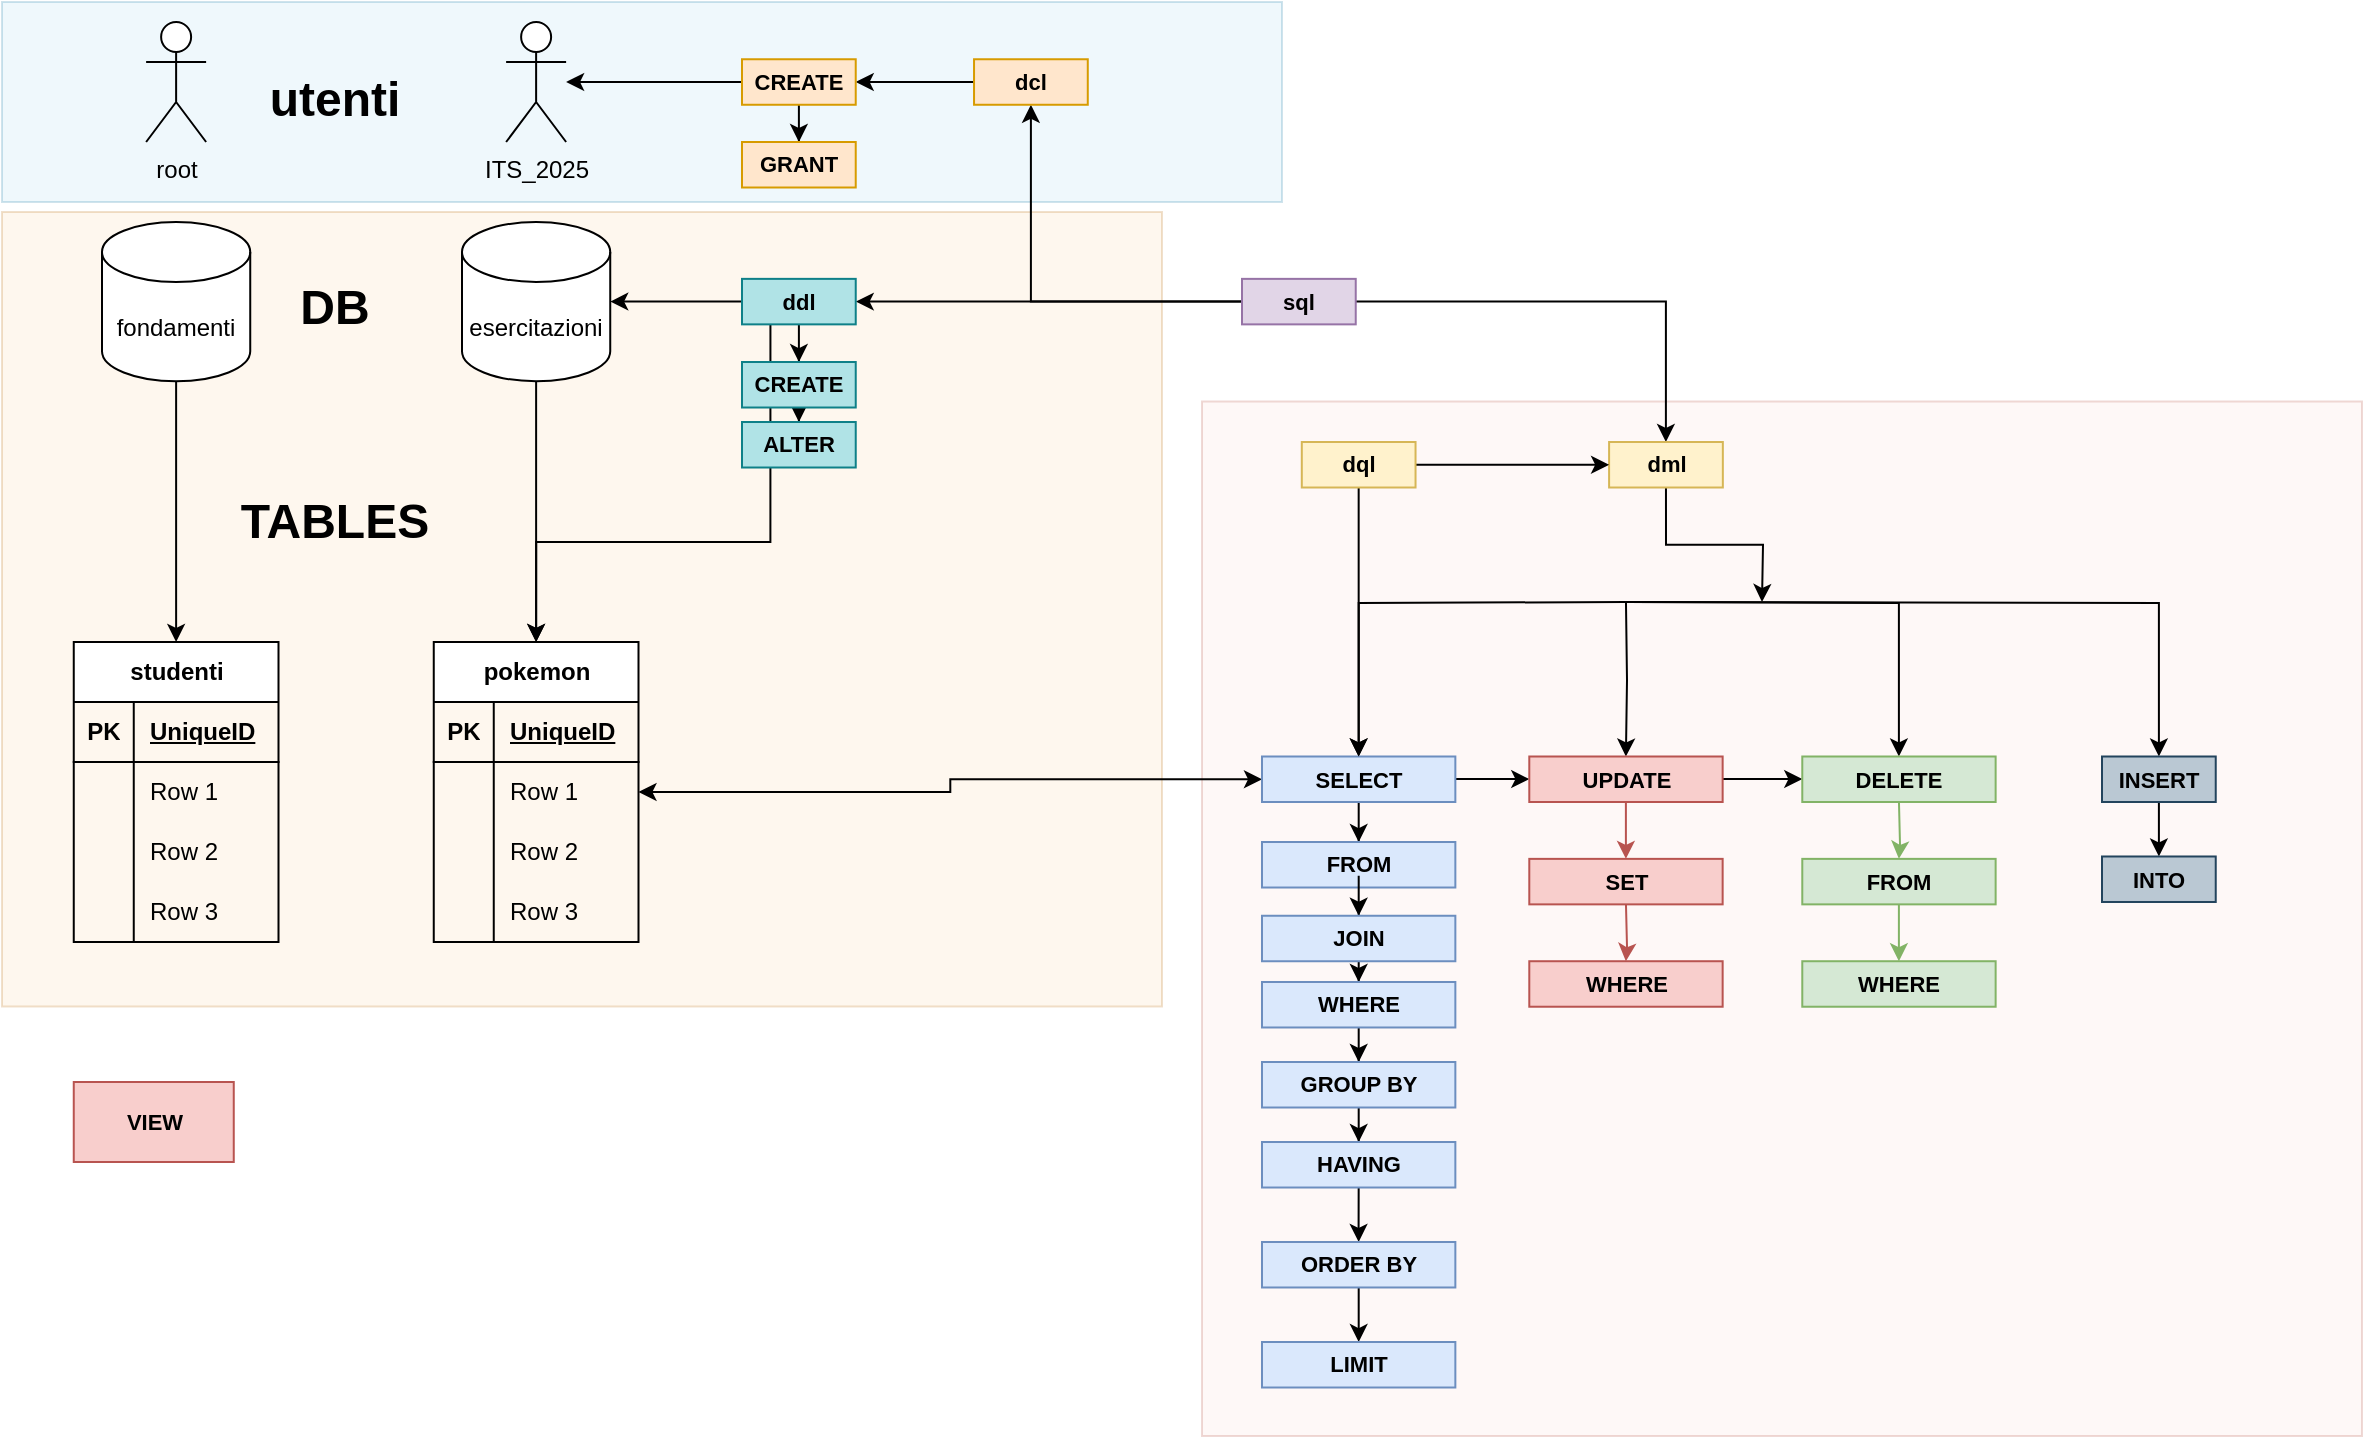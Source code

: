<mxfile version="26.0.10" pages="3">
  <diagram name="Pagina-1" id="lxqDXrKYTkMh-2I5KAlx">
    <mxGraphModel dx="649" dy="771" grid="1" gridSize="10" guides="1" tooltips="1" connect="1" arrows="1" fold="1" page="1" pageScale="1" pageWidth="1169" pageHeight="827" math="0" shadow="0">
      <root>
        <mxCell id="0" />
        <mxCell id="1" parent="0" />
        <mxCell id="DAcp7nFyff8eXovK0KY2-93" value="" style="rounded=0;whiteSpace=wrap;html=1;fillColor=#fad9d5;strokeColor=#ae4132;opacity=20;" parent="1" vertex="1">
          <mxGeometry x="640" y="309.75" width="580" height="517.25" as="geometry" />
        </mxCell>
        <mxCell id="DAcp7nFyff8eXovK0KY2-82" value="" style="rounded=0;whiteSpace=wrap;html=1;fillColor=#fad7ac;strokeColor=#b46504;opacity=20;" parent="1" vertex="1">
          <mxGeometry x="40" y="215" width="580" height="397.25" as="geometry" />
        </mxCell>
        <mxCell id="DAcp7nFyff8eXovK0KY2-81" value="" style="rounded=0;whiteSpace=wrap;html=1;fillColor=#b1ddf0;strokeColor=#10739e;opacity=20;" parent="1" vertex="1">
          <mxGeometry x="40" y="110" width="640" height="100" as="geometry" />
        </mxCell>
        <mxCell id="DAcp7nFyff8eXovK0KY2-1" value="pokemon" style="shape=table;startSize=30;container=1;collapsible=1;childLayout=tableLayout;fixedRows=1;rowLines=0;fontStyle=1;align=center;resizeLast=1;html=1;" parent="1" vertex="1">
          <mxGeometry x="255.879" y="429.999" width="102.37" height="150" as="geometry" />
        </mxCell>
        <mxCell id="DAcp7nFyff8eXovK0KY2-2" value="" style="shape=tableRow;horizontal=0;startSize=0;swimlaneHead=0;swimlaneBody=0;fillColor=none;collapsible=0;dropTarget=0;points=[[0,0.5],[1,0.5]];portConstraint=eastwest;top=0;left=0;right=0;bottom=1;" parent="DAcp7nFyff8eXovK0KY2-1" vertex="1">
          <mxGeometry y="30" width="102.37" height="30" as="geometry" />
        </mxCell>
        <mxCell id="DAcp7nFyff8eXovK0KY2-3" value="PK" style="shape=partialRectangle;connectable=0;fillColor=none;top=0;left=0;bottom=0;right=0;fontStyle=1;overflow=hidden;whiteSpace=wrap;html=1;" parent="DAcp7nFyff8eXovK0KY2-2" vertex="1">
          <mxGeometry width="30" height="30" as="geometry">
            <mxRectangle width="30" height="30" as="alternateBounds" />
          </mxGeometry>
        </mxCell>
        <mxCell id="DAcp7nFyff8eXovK0KY2-4" value="UniqueID" style="shape=partialRectangle;connectable=0;fillColor=none;top=0;left=0;bottom=0;right=0;align=left;spacingLeft=6;fontStyle=5;overflow=hidden;whiteSpace=wrap;html=1;" parent="DAcp7nFyff8eXovK0KY2-2" vertex="1">
          <mxGeometry x="30" width="72.37" height="30" as="geometry">
            <mxRectangle width="72.37" height="30" as="alternateBounds" />
          </mxGeometry>
        </mxCell>
        <mxCell id="DAcp7nFyff8eXovK0KY2-5" value="" style="shape=tableRow;horizontal=0;startSize=0;swimlaneHead=0;swimlaneBody=0;fillColor=none;collapsible=0;dropTarget=0;points=[[0,0.5],[1,0.5]];portConstraint=eastwest;top=0;left=0;right=0;bottom=0;" parent="DAcp7nFyff8eXovK0KY2-1" vertex="1">
          <mxGeometry y="60" width="102.37" height="30" as="geometry" />
        </mxCell>
        <mxCell id="DAcp7nFyff8eXovK0KY2-6" value="" style="shape=partialRectangle;connectable=0;fillColor=none;top=0;left=0;bottom=0;right=0;editable=1;overflow=hidden;whiteSpace=wrap;html=1;" parent="DAcp7nFyff8eXovK0KY2-5" vertex="1">
          <mxGeometry width="30" height="30" as="geometry">
            <mxRectangle width="30" height="30" as="alternateBounds" />
          </mxGeometry>
        </mxCell>
        <mxCell id="DAcp7nFyff8eXovK0KY2-7" value="Row 1" style="shape=partialRectangle;connectable=0;fillColor=none;top=0;left=0;bottom=0;right=0;align=left;spacingLeft=6;overflow=hidden;whiteSpace=wrap;html=1;" parent="DAcp7nFyff8eXovK0KY2-5" vertex="1">
          <mxGeometry x="30" width="72.37" height="30" as="geometry">
            <mxRectangle width="72.37" height="30" as="alternateBounds" />
          </mxGeometry>
        </mxCell>
        <mxCell id="DAcp7nFyff8eXovK0KY2-8" value="" style="shape=tableRow;horizontal=0;startSize=0;swimlaneHead=0;swimlaneBody=0;fillColor=none;collapsible=0;dropTarget=0;points=[[0,0.5],[1,0.5]];portConstraint=eastwest;top=0;left=0;right=0;bottom=0;" parent="DAcp7nFyff8eXovK0KY2-1" vertex="1">
          <mxGeometry y="90" width="102.37" height="30" as="geometry" />
        </mxCell>
        <mxCell id="DAcp7nFyff8eXovK0KY2-9" value="" style="shape=partialRectangle;connectable=0;fillColor=none;top=0;left=0;bottom=0;right=0;editable=1;overflow=hidden;whiteSpace=wrap;html=1;" parent="DAcp7nFyff8eXovK0KY2-8" vertex="1">
          <mxGeometry width="30" height="30" as="geometry">
            <mxRectangle width="30" height="30" as="alternateBounds" />
          </mxGeometry>
        </mxCell>
        <mxCell id="DAcp7nFyff8eXovK0KY2-10" value="Row 2" style="shape=partialRectangle;connectable=0;fillColor=none;top=0;left=0;bottom=0;right=0;align=left;spacingLeft=6;overflow=hidden;whiteSpace=wrap;html=1;" parent="DAcp7nFyff8eXovK0KY2-8" vertex="1">
          <mxGeometry x="30" width="72.37" height="30" as="geometry">
            <mxRectangle width="72.37" height="30" as="alternateBounds" />
          </mxGeometry>
        </mxCell>
        <mxCell id="DAcp7nFyff8eXovK0KY2-11" value="" style="shape=tableRow;horizontal=0;startSize=0;swimlaneHead=0;swimlaneBody=0;fillColor=none;collapsible=0;dropTarget=0;points=[[0,0.5],[1,0.5]];portConstraint=eastwest;top=0;left=0;right=0;bottom=0;" parent="DAcp7nFyff8eXovK0KY2-1" vertex="1">
          <mxGeometry y="120" width="102.37" height="30" as="geometry" />
        </mxCell>
        <mxCell id="DAcp7nFyff8eXovK0KY2-12" value="" style="shape=partialRectangle;connectable=0;fillColor=none;top=0;left=0;bottom=0;right=0;editable=1;overflow=hidden;whiteSpace=wrap;html=1;" parent="DAcp7nFyff8eXovK0KY2-11" vertex="1">
          <mxGeometry width="30" height="30" as="geometry">
            <mxRectangle width="30" height="30" as="alternateBounds" />
          </mxGeometry>
        </mxCell>
        <mxCell id="DAcp7nFyff8eXovK0KY2-13" value="Row 3" style="shape=partialRectangle;connectable=0;fillColor=none;top=0;left=0;bottom=0;right=0;align=left;spacingLeft=6;overflow=hidden;whiteSpace=wrap;html=1;" parent="DAcp7nFyff8eXovK0KY2-11" vertex="1">
          <mxGeometry x="30" width="72.37" height="30" as="geometry">
            <mxRectangle width="72.37" height="30" as="alternateBounds" />
          </mxGeometry>
        </mxCell>
        <mxCell id="DAcp7nFyff8eXovK0KY2-16" value="" style="edgeStyle=orthogonalEdgeStyle;rounded=0;orthogonalLoop=1;jettySize=auto;html=1;fontSize=11;" parent="1" source="DAcp7nFyff8eXovK0KY2-14" target="DAcp7nFyff8eXovK0KY2-15" edge="1">
          <mxGeometry relative="1" as="geometry" />
        </mxCell>
        <mxCell id="DAcp7nFyff8eXovK0KY2-45" value="" style="edgeStyle=orthogonalEdgeStyle;rounded=0;orthogonalLoop=1;jettySize=auto;html=1;fontSize=11;" parent="1" source="DAcp7nFyff8eXovK0KY2-14" target="DAcp7nFyff8eXovK0KY2-44" edge="1">
          <mxGeometry relative="1" as="geometry" />
        </mxCell>
        <mxCell id="DAcp7nFyff8eXovK0KY2-47" value="" style="edgeStyle=orthogonalEdgeStyle;rounded=0;orthogonalLoop=1;jettySize=auto;html=1;fontSize=11;" parent="1" source="DAcp7nFyff8eXovK0KY2-14" target="DAcp7nFyff8eXovK0KY2-46" edge="1">
          <mxGeometry relative="1" as="geometry" />
        </mxCell>
        <mxCell id="DAcp7nFyff8eXovK0KY2-14" value="sql" style="text;strokeColor=#9673a6;fillColor=#e1d5e7;html=1;fontSize=11;fontStyle=1;verticalAlign=middle;align=center;" parent="1" vertex="1">
          <mxGeometry x="659.999" y="248.436" width="56.872" height="22.749" as="geometry" />
        </mxCell>
        <mxCell id="DAcp7nFyff8eXovK0KY2-83" style="edgeStyle=orthogonalEdgeStyle;rounded=0;orthogonalLoop=1;jettySize=auto;html=1;exitX=0.5;exitY=1;exitDx=0;exitDy=0;" parent="1" target="DAcp7nFyff8eXovK0KY2-26" edge="1">
          <mxGeometry relative="1" as="geometry">
            <mxPoint x="851.985" y="409.997" as="sourcePoint" />
          </mxGeometry>
        </mxCell>
        <mxCell id="DAcp7nFyff8eXovK0KY2-84" style="edgeStyle=orthogonalEdgeStyle;rounded=0;orthogonalLoop=1;jettySize=auto;html=1;exitX=0.5;exitY=1;exitDx=0;exitDy=0;" parent="1" target="DAcp7nFyff8eXovK0KY2-17" edge="1">
          <mxGeometry relative="1" as="geometry">
            <mxPoint x="851.985" y="409.997" as="sourcePoint" />
          </mxGeometry>
        </mxCell>
        <mxCell id="DAcp7nFyff8eXovK0KY2-85" style="edgeStyle=orthogonalEdgeStyle;rounded=0;orthogonalLoop=1;jettySize=auto;html=1;exitX=0.5;exitY=1;exitDx=0;exitDy=0;" parent="1" target="DAcp7nFyff8eXovK0KY2-28" edge="1">
          <mxGeometry relative="1" as="geometry">
            <mxPoint x="851.985" y="409.997" as="sourcePoint" />
          </mxGeometry>
        </mxCell>
        <mxCell id="DAcp7nFyff8eXovK0KY2-87" value="" style="edgeStyle=orthogonalEdgeStyle;rounded=0;orthogonalLoop=1;jettySize=auto;html=1;exitX=0.5;exitY=1;exitDx=0;exitDy=0;" parent="1" target="DAcp7nFyff8eXovK0KY2-86" edge="1">
          <mxGeometry relative="1" as="geometry">
            <mxPoint x="851.985" y="409.997" as="sourcePoint" />
          </mxGeometry>
        </mxCell>
        <mxCell id="DAcp7nFyff8eXovK0KY2-92" style="edgeStyle=orthogonalEdgeStyle;rounded=0;orthogonalLoop=1;jettySize=auto;html=1;exitX=0.5;exitY=1;exitDx=0;exitDy=0;" parent="1" source="DAcp7nFyff8eXovK0KY2-15" edge="1">
          <mxGeometry relative="1" as="geometry">
            <mxPoint x="920" y="410" as="targetPoint" />
          </mxGeometry>
        </mxCell>
        <mxCell id="DAcp7nFyff8eXovK0KY2-15" value="dml" style="text;strokeColor=#d6b656;fillColor=#fff2cc;html=1;fontSize=11;fontStyle=1;verticalAlign=middle;align=center;" parent="1" vertex="1">
          <mxGeometry x="843.549" y="329.999" width="56.872" height="22.749" as="geometry" />
        </mxCell>
        <mxCell id="DAcp7nFyff8eXovK0KY2-19" value="" style="edgeStyle=orthogonalEdgeStyle;rounded=0;orthogonalLoop=1;jettySize=auto;html=1;fontSize=11;" parent="1" source="DAcp7nFyff8eXovK0KY2-17" target="DAcp7nFyff8eXovK0KY2-18" edge="1">
          <mxGeometry relative="1" as="geometry" />
        </mxCell>
        <mxCell id="DAcp7nFyff8eXovK0KY2-27" value="" style="edgeStyle=orthogonalEdgeStyle;rounded=0;orthogonalLoop=1;jettySize=auto;html=1;fontSize=11;" parent="1" source="DAcp7nFyff8eXovK0KY2-17" target="DAcp7nFyff8eXovK0KY2-26" edge="1">
          <mxGeometry relative="1" as="geometry" />
        </mxCell>
        <mxCell id="DAcp7nFyff8eXovK0KY2-42" style="edgeStyle=orthogonalEdgeStyle;rounded=0;orthogonalLoop=1;jettySize=auto;html=1;exitX=0;exitY=0.5;exitDx=0;exitDy=0;startArrow=classic;startFill=1;" parent="1" source="DAcp7nFyff8eXovK0KY2-17" target="DAcp7nFyff8eXovK0KY2-1" edge="1">
          <mxGeometry relative="1" as="geometry" />
        </mxCell>
        <mxCell id="DAcp7nFyff8eXovK0KY2-17" value="SELECT" style="text;strokeColor=#6c8ebf;fillColor=#dae8fc;html=1;fontSize=11;fontStyle=1;verticalAlign=middle;align=center;" parent="1" vertex="1">
          <mxGeometry x="669.995" y="487.249" width="96.682" height="22.749" as="geometry" />
        </mxCell>
        <mxCell id="DAcp7nFyff8eXovK0KY2-21" value="" style="edgeStyle=orthogonalEdgeStyle;rounded=0;orthogonalLoop=1;jettySize=auto;html=1;fontSize=11;" parent="1" source="zYsg36mK89vlqLAa7AYd-1" target="DAcp7nFyff8eXovK0KY2-20" edge="1">
          <mxGeometry relative="1" as="geometry" />
        </mxCell>
        <mxCell id="DAcp7nFyff8eXovK0KY2-18" value="FROM" style="text;strokeColor=#6c8ebf;fillColor=#dae8fc;html=1;fontSize=11;fontStyle=1;verticalAlign=middle;align=center;" parent="1" vertex="1">
          <mxGeometry x="669.995" y="530.003" width="96.682" height="22.749" as="geometry" />
        </mxCell>
        <mxCell id="DAcp7nFyff8eXovK0KY2-23" value="" style="edgeStyle=orthogonalEdgeStyle;rounded=0;orthogonalLoop=1;jettySize=auto;html=1;fontSize=11;exitX=0.5;exitY=1;exitDx=0;exitDy=0;" parent="1" target="DAcp7nFyff8eXovK0KY2-22" edge="1" source="DAcp7nFyff8eXovK0KY2-40">
          <mxGeometry relative="1" as="geometry">
            <mxPoint x="718.337" y="720.421" as="sourcePoint" />
          </mxGeometry>
        </mxCell>
        <mxCell id="DAcp7nFyff8eXovK0KY2-39" value="" style="edgeStyle=orthogonalEdgeStyle;rounded=0;orthogonalLoop=1;jettySize=auto;html=1;fontSize=11;" parent="1" source="DAcp7nFyff8eXovK0KY2-20" target="DAcp7nFyff8eXovK0KY2-38" edge="1">
          <mxGeometry relative="1" as="geometry" />
        </mxCell>
        <mxCell id="DAcp7nFyff8eXovK0KY2-20" value="WHERE" style="text;strokeColor=#6c8ebf;fillColor=#dae8fc;html=1;fontSize=11;fontStyle=1;verticalAlign=middle;align=center;" parent="1" vertex="1">
          <mxGeometry x="669.995" y="599.997" width="96.682" height="22.749" as="geometry" />
        </mxCell>
        <mxCell id="DAcp7nFyff8eXovK0KY2-25" value="" style="edgeStyle=orthogonalEdgeStyle;rounded=0;orthogonalLoop=1;jettySize=auto;html=1;fontSize=11;" parent="1" source="DAcp7nFyff8eXovK0KY2-22" target="DAcp7nFyff8eXovK0KY2-24" edge="1">
          <mxGeometry relative="1" as="geometry" />
        </mxCell>
        <mxCell id="DAcp7nFyff8eXovK0KY2-22" value="ORDER BY" style="text;strokeColor=#6c8ebf;fillColor=#dae8fc;html=1;fontSize=11;fontStyle=1;verticalAlign=middle;align=center;" parent="1" vertex="1">
          <mxGeometry x="669.995" y="729.997" width="96.682" height="22.749" as="geometry" />
        </mxCell>
        <mxCell id="DAcp7nFyff8eXovK0KY2-24" value="LIMIT" style="text;strokeColor=#6c8ebf;fillColor=#dae8fc;html=1;fontSize=11;fontStyle=1;verticalAlign=middle;align=center;" parent="1" vertex="1">
          <mxGeometry x="669.995" y="780.001" width="96.682" height="22.749" as="geometry" />
        </mxCell>
        <mxCell id="DAcp7nFyff8eXovK0KY2-29" value="" style="edgeStyle=orthogonalEdgeStyle;rounded=0;orthogonalLoop=1;jettySize=auto;html=1;fontSize=11;" parent="1" source="DAcp7nFyff8eXovK0KY2-26" target="DAcp7nFyff8eXovK0KY2-28" edge="1">
          <mxGeometry relative="1" as="geometry" />
        </mxCell>
        <mxCell id="DAcp7nFyff8eXovK0KY2-31" value="" style="edgeStyle=orthogonalEdgeStyle;rounded=0;orthogonalLoop=1;jettySize=auto;html=1;fillColor=#f8cecc;strokeColor=#b85450;fontSize=11;" parent="1" source="DAcp7nFyff8eXovK0KY2-26" target="DAcp7nFyff8eXovK0KY2-30" edge="1">
          <mxGeometry relative="1" as="geometry" />
        </mxCell>
        <mxCell id="DAcp7nFyff8eXovK0KY2-26" value="UPDATE" style="text;strokeColor=#b85450;fillColor=#f8cecc;html=1;fontSize=11;fontStyle=1;verticalAlign=middle;align=center;" parent="1" vertex="1">
          <mxGeometry x="803.645" y="487.249" width="96.682" height="22.749" as="geometry" />
        </mxCell>
        <mxCell id="DAcp7nFyff8eXovK0KY2-28" value="DELETE" style="text;strokeColor=#82b366;fillColor=#d5e8d4;html=1;fontSize=11;fontStyle=1;verticalAlign=middle;align=center;" parent="1" vertex="1">
          <mxGeometry x="940.138" y="487.249" width="96.682" height="22.749" as="geometry" />
        </mxCell>
        <mxCell id="DAcp7nFyff8eXovK0KY2-30" value="SET" style="text;strokeColor=#b85450;fillColor=#f8cecc;html=1;fontSize=11;fontStyle=1;verticalAlign=middle;align=center;" parent="1" vertex="1">
          <mxGeometry x="803.645" y="538.433" width="96.682" height="22.749" as="geometry" />
        </mxCell>
        <mxCell id="DAcp7nFyff8eXovK0KY2-32" value="WHERE" style="text;strokeColor=#b85450;fillColor=#f8cecc;html=1;fontSize=11;fontStyle=1;verticalAlign=middle;align=center;" parent="1" vertex="1">
          <mxGeometry x="803.645" y="589.617" width="96.682" height="22.749" as="geometry" />
        </mxCell>
        <mxCell id="DAcp7nFyff8eXovK0KY2-33" value="" style="edgeStyle=orthogonalEdgeStyle;rounded=0;orthogonalLoop=1;jettySize=auto;html=1;fillColor=#f8cecc;strokeColor=#b85450;fontSize=11;" parent="1" target="DAcp7nFyff8eXovK0KY2-32" edge="1">
          <mxGeometry relative="1" as="geometry">
            <mxPoint x="851.986" y="561.181" as="sourcePoint" />
          </mxGeometry>
        </mxCell>
        <mxCell id="DAcp7nFyff8eXovK0KY2-34" value="" style="edgeStyle=orthogonalEdgeStyle;rounded=0;orthogonalLoop=1;jettySize=auto;html=1;fillColor=#d5e8d4;strokeColor=#82b366;fontSize=11;" parent="1" target="DAcp7nFyff8eXovK0KY2-36" edge="1">
          <mxGeometry relative="1" as="geometry">
            <mxPoint x="988.479" y="509.997" as="sourcePoint" />
          </mxGeometry>
        </mxCell>
        <mxCell id="DAcp7nFyff8eXovK0KY2-35" value="" style="edgeStyle=orthogonalEdgeStyle;rounded=0;orthogonalLoop=1;jettySize=auto;html=1;fillColor=#d5e8d4;strokeColor=#82b366;fontSize=11;" parent="1" source="DAcp7nFyff8eXovK0KY2-36" target="DAcp7nFyff8eXovK0KY2-37" edge="1">
          <mxGeometry relative="1" as="geometry" />
        </mxCell>
        <mxCell id="DAcp7nFyff8eXovK0KY2-36" value="FROM" style="text;strokeColor=#82b366;fillColor=#d5e8d4;html=1;fontSize=11;fontStyle=1;verticalAlign=middle;align=center;" parent="1" vertex="1">
          <mxGeometry x="940.138" y="538.433" width="96.682" height="22.749" as="geometry" />
        </mxCell>
        <mxCell id="DAcp7nFyff8eXovK0KY2-37" value="WHERE" style="text;strokeColor=#82b366;fillColor=#d5e8d4;html=1;fontSize=11;fontStyle=1;verticalAlign=middle;align=center;" parent="1" vertex="1">
          <mxGeometry x="940.138" y="589.617" width="96.682" height="22.749" as="geometry" />
        </mxCell>
        <mxCell id="DAcp7nFyff8eXovK0KY2-41" value="" style="edgeStyle=orthogonalEdgeStyle;rounded=0;orthogonalLoop=1;jettySize=auto;html=1;fontSize=11;" parent="1" source="DAcp7nFyff8eXovK0KY2-38" target="DAcp7nFyff8eXovK0KY2-40" edge="1">
          <mxGeometry relative="1" as="geometry" />
        </mxCell>
        <mxCell id="DAcp7nFyff8eXovK0KY2-38" value="GROUP BY" style="text;strokeColor=#6c8ebf;fillColor=#dae8fc;html=1;fontSize=11;fontStyle=1;verticalAlign=middle;align=center;" parent="1" vertex="1">
          <mxGeometry x="669.995" y="639.999" width="96.682" height="22.749" as="geometry" />
        </mxCell>
        <mxCell id="DAcp7nFyff8eXovK0KY2-40" value="HAVING" style="text;strokeColor=#6c8ebf;fillColor=#dae8fc;html=1;fontSize=11;fontStyle=1;verticalAlign=middle;align=center;" parent="1" vertex="1">
          <mxGeometry x="669.995" y="680.003" width="96.682" height="22.749" as="geometry" />
        </mxCell>
        <mxCell id="DAcp7nFyff8eXovK0KY2-79" style="edgeStyle=orthogonalEdgeStyle;rounded=0;orthogonalLoop=1;jettySize=auto;html=1;exitX=0.5;exitY=1;exitDx=0;exitDy=0;exitPerimeter=0;" parent="1" source="DAcp7nFyff8eXovK0KY2-43" target="DAcp7nFyff8eXovK0KY2-1" edge="1">
          <mxGeometry relative="1" as="geometry" />
        </mxCell>
        <mxCell id="DAcp7nFyff8eXovK0KY2-43" value="esercitazioni" style="shape=cylinder3;whiteSpace=wrap;html=1;boundedLbl=1;backgroundOutline=1;size=15;" parent="1" vertex="1">
          <mxGeometry x="270" y="220" width="74.12" height="79.62" as="geometry" />
        </mxCell>
        <mxCell id="DAcp7nFyff8eXovK0KY2-72" value="" style="edgeStyle=orthogonalEdgeStyle;rounded=0;orthogonalLoop=1;jettySize=auto;html=1;" parent="1" source="DAcp7nFyff8eXovK0KY2-44" target="DAcp7nFyff8eXovK0KY2-43" edge="1">
          <mxGeometry relative="1" as="geometry" />
        </mxCell>
        <mxCell id="DAcp7nFyff8eXovK0KY2-73" style="edgeStyle=orthogonalEdgeStyle;rounded=0;orthogonalLoop=1;jettySize=auto;html=1;exitX=0.25;exitY=1;exitDx=0;exitDy=0;entryX=0.5;entryY=0;entryDx=0;entryDy=0;" parent="1" source="DAcp7nFyff8eXovK0KY2-44" target="DAcp7nFyff8eXovK0KY2-1" edge="1">
          <mxGeometry relative="1" as="geometry">
            <Array as="points">
              <mxPoint x="424" y="380" />
              <mxPoint x="307" y="380" />
            </Array>
          </mxGeometry>
        </mxCell>
        <mxCell id="DAcp7nFyff8eXovK0KY2-75" value="" style="edgeStyle=orthogonalEdgeStyle;rounded=0;orthogonalLoop=1;jettySize=auto;html=1;" parent="1" source="DAcp7nFyff8eXovK0KY2-44" target="DAcp7nFyff8eXovK0KY2-74" edge="1">
          <mxGeometry relative="1" as="geometry" />
        </mxCell>
        <mxCell id="DAcp7nFyff8eXovK0KY2-44" value="ddl" style="text;strokeColor=#0e8088;fillColor=#b0e3e6;html=1;fontSize=11;fontStyle=1;verticalAlign=middle;align=center;" parent="1" vertex="1">
          <mxGeometry x="409.998" y="248.436" width="56.872" height="22.749" as="geometry" />
        </mxCell>
        <mxCell id="DAcp7nFyff8eXovK0KY2-68" value="" style="edgeStyle=orthogonalEdgeStyle;rounded=0;orthogonalLoop=1;jettySize=auto;html=1;fontSize=11;" parent="1" source="DAcp7nFyff8eXovK0KY2-46" target="DAcp7nFyff8eXovK0KY2-67" edge="1">
          <mxGeometry relative="1" as="geometry" />
        </mxCell>
        <mxCell id="DAcp7nFyff8eXovK0KY2-46" value="dcl" style="text;strokeColor=#d79b00;fillColor=#ffe6cc;html=1;fontSize=11;fontStyle=1;verticalAlign=middle;align=center;" parent="1" vertex="1">
          <mxGeometry x="526.019" y="138.63" width="56.872" height="22.749" as="geometry" />
        </mxCell>
        <mxCell id="DAcp7nFyff8eXovK0KY2-80" style="edgeStyle=orthogonalEdgeStyle;rounded=0;orthogonalLoop=1;jettySize=auto;html=1;exitX=0.5;exitY=1;exitDx=0;exitDy=0;exitPerimeter=0;" parent="1" source="DAcp7nFyff8eXovK0KY2-49" target="DAcp7nFyff8eXovK0KY2-50" edge="1">
          <mxGeometry relative="1" as="geometry" />
        </mxCell>
        <mxCell id="DAcp7nFyff8eXovK0KY2-49" value="fondamenti" style="shape=cylinder3;whiteSpace=wrap;html=1;boundedLbl=1;backgroundOutline=1;size=15;" parent="1" vertex="1">
          <mxGeometry x="90" y="220" width="74.12" height="79.62" as="geometry" />
        </mxCell>
        <mxCell id="DAcp7nFyff8eXovK0KY2-50" value="studenti" style="shape=table;startSize=30;container=1;collapsible=1;childLayout=tableLayout;fixedRows=1;rowLines=0;fontStyle=1;align=center;resizeLast=1;html=1;" parent="1" vertex="1">
          <mxGeometry x="75.879" y="429.999" width="102.37" height="150" as="geometry" />
        </mxCell>
        <mxCell id="DAcp7nFyff8eXovK0KY2-51" value="" style="shape=tableRow;horizontal=0;startSize=0;swimlaneHead=0;swimlaneBody=0;fillColor=none;collapsible=0;dropTarget=0;points=[[0,0.5],[1,0.5]];portConstraint=eastwest;top=0;left=0;right=0;bottom=1;" parent="DAcp7nFyff8eXovK0KY2-50" vertex="1">
          <mxGeometry y="30" width="102.37" height="30" as="geometry" />
        </mxCell>
        <mxCell id="DAcp7nFyff8eXovK0KY2-52" value="PK" style="shape=partialRectangle;connectable=0;fillColor=none;top=0;left=0;bottom=0;right=0;fontStyle=1;overflow=hidden;whiteSpace=wrap;html=1;" parent="DAcp7nFyff8eXovK0KY2-51" vertex="1">
          <mxGeometry width="30" height="30" as="geometry">
            <mxRectangle width="30" height="30" as="alternateBounds" />
          </mxGeometry>
        </mxCell>
        <mxCell id="DAcp7nFyff8eXovK0KY2-53" value="UniqueID" style="shape=partialRectangle;connectable=0;fillColor=none;top=0;left=0;bottom=0;right=0;align=left;spacingLeft=6;fontStyle=5;overflow=hidden;whiteSpace=wrap;html=1;" parent="DAcp7nFyff8eXovK0KY2-51" vertex="1">
          <mxGeometry x="30" width="72.37" height="30" as="geometry">
            <mxRectangle width="72.37" height="30" as="alternateBounds" />
          </mxGeometry>
        </mxCell>
        <mxCell id="DAcp7nFyff8eXovK0KY2-54" value="" style="shape=tableRow;horizontal=0;startSize=0;swimlaneHead=0;swimlaneBody=0;fillColor=none;collapsible=0;dropTarget=0;points=[[0,0.5],[1,0.5]];portConstraint=eastwest;top=0;left=0;right=0;bottom=0;" parent="DAcp7nFyff8eXovK0KY2-50" vertex="1">
          <mxGeometry y="60" width="102.37" height="30" as="geometry" />
        </mxCell>
        <mxCell id="DAcp7nFyff8eXovK0KY2-55" value="" style="shape=partialRectangle;connectable=0;fillColor=none;top=0;left=0;bottom=0;right=0;editable=1;overflow=hidden;whiteSpace=wrap;html=1;" parent="DAcp7nFyff8eXovK0KY2-54" vertex="1">
          <mxGeometry width="30" height="30" as="geometry">
            <mxRectangle width="30" height="30" as="alternateBounds" />
          </mxGeometry>
        </mxCell>
        <mxCell id="DAcp7nFyff8eXovK0KY2-56" value="Row 1" style="shape=partialRectangle;connectable=0;fillColor=none;top=0;left=0;bottom=0;right=0;align=left;spacingLeft=6;overflow=hidden;whiteSpace=wrap;html=1;" parent="DAcp7nFyff8eXovK0KY2-54" vertex="1">
          <mxGeometry x="30" width="72.37" height="30" as="geometry">
            <mxRectangle width="72.37" height="30" as="alternateBounds" />
          </mxGeometry>
        </mxCell>
        <mxCell id="DAcp7nFyff8eXovK0KY2-57" value="" style="shape=tableRow;horizontal=0;startSize=0;swimlaneHead=0;swimlaneBody=0;fillColor=none;collapsible=0;dropTarget=0;points=[[0,0.5],[1,0.5]];portConstraint=eastwest;top=0;left=0;right=0;bottom=0;" parent="DAcp7nFyff8eXovK0KY2-50" vertex="1">
          <mxGeometry y="90" width="102.37" height="30" as="geometry" />
        </mxCell>
        <mxCell id="DAcp7nFyff8eXovK0KY2-58" value="" style="shape=partialRectangle;connectable=0;fillColor=none;top=0;left=0;bottom=0;right=0;editable=1;overflow=hidden;whiteSpace=wrap;html=1;" parent="DAcp7nFyff8eXovK0KY2-57" vertex="1">
          <mxGeometry width="30" height="30" as="geometry">
            <mxRectangle width="30" height="30" as="alternateBounds" />
          </mxGeometry>
        </mxCell>
        <mxCell id="DAcp7nFyff8eXovK0KY2-59" value="Row 2" style="shape=partialRectangle;connectable=0;fillColor=none;top=0;left=0;bottom=0;right=0;align=left;spacingLeft=6;overflow=hidden;whiteSpace=wrap;html=1;" parent="DAcp7nFyff8eXovK0KY2-57" vertex="1">
          <mxGeometry x="30" width="72.37" height="30" as="geometry">
            <mxRectangle width="72.37" height="30" as="alternateBounds" />
          </mxGeometry>
        </mxCell>
        <mxCell id="DAcp7nFyff8eXovK0KY2-60" value="" style="shape=tableRow;horizontal=0;startSize=0;swimlaneHead=0;swimlaneBody=0;fillColor=none;collapsible=0;dropTarget=0;points=[[0,0.5],[1,0.5]];portConstraint=eastwest;top=0;left=0;right=0;bottom=0;" parent="DAcp7nFyff8eXovK0KY2-50" vertex="1">
          <mxGeometry y="120" width="102.37" height="30" as="geometry" />
        </mxCell>
        <mxCell id="DAcp7nFyff8eXovK0KY2-61" value="" style="shape=partialRectangle;connectable=0;fillColor=none;top=0;left=0;bottom=0;right=0;editable=1;overflow=hidden;whiteSpace=wrap;html=1;" parent="DAcp7nFyff8eXovK0KY2-60" vertex="1">
          <mxGeometry width="30" height="30" as="geometry">
            <mxRectangle width="30" height="30" as="alternateBounds" />
          </mxGeometry>
        </mxCell>
        <mxCell id="DAcp7nFyff8eXovK0KY2-62" value="Row 3" style="shape=partialRectangle;connectable=0;fillColor=none;top=0;left=0;bottom=0;right=0;align=left;spacingLeft=6;overflow=hidden;whiteSpace=wrap;html=1;" parent="DAcp7nFyff8eXovK0KY2-60" vertex="1">
          <mxGeometry x="30" width="72.37" height="30" as="geometry">
            <mxRectangle width="72.37" height="30" as="alternateBounds" />
          </mxGeometry>
        </mxCell>
        <mxCell id="DAcp7nFyff8eXovK0KY2-63" value="root" style="shape=umlActor;verticalLabelPosition=bottom;verticalAlign=top;html=1;outlineConnect=0;" parent="1" vertex="1">
          <mxGeometry x="112.06" y="120" width="30" height="60" as="geometry" />
        </mxCell>
        <mxCell id="DAcp7nFyff8eXovK0KY2-64" value="ITS_2025" style="shape=umlActor;verticalLabelPosition=bottom;verticalAlign=top;html=1;outlineConnect=0;" parent="1" vertex="1">
          <mxGeometry x="292.06" y="120" width="30" height="60" as="geometry" />
        </mxCell>
        <mxCell id="DAcp7nFyff8eXovK0KY2-65" value="utenti" style="text;strokeColor=none;fillColor=none;html=1;fontSize=24;fontStyle=1;verticalAlign=middle;align=center;" parent="1" vertex="1">
          <mxGeometry x="155.88" y="138.63" width="100" height="40" as="geometry" />
        </mxCell>
        <mxCell id="DAcp7nFyff8eXovK0KY2-66" value="DB" style="text;strokeColor=none;fillColor=none;html=1;fontSize=24;fontStyle=1;verticalAlign=middle;align=center;" parent="1" vertex="1">
          <mxGeometry x="155.88" y="242.56" width="100" height="40" as="geometry" />
        </mxCell>
        <mxCell id="DAcp7nFyff8eXovK0KY2-69" value="" style="edgeStyle=orthogonalEdgeStyle;rounded=0;orthogonalLoop=1;jettySize=auto;html=1;" parent="1" source="DAcp7nFyff8eXovK0KY2-67" target="DAcp7nFyff8eXovK0KY2-64" edge="1">
          <mxGeometry relative="1" as="geometry" />
        </mxCell>
        <mxCell id="DAcp7nFyff8eXovK0KY2-71" value="" style="edgeStyle=orthogonalEdgeStyle;rounded=0;orthogonalLoop=1;jettySize=auto;html=1;" parent="1" source="DAcp7nFyff8eXovK0KY2-67" target="DAcp7nFyff8eXovK0KY2-70" edge="1">
          <mxGeometry relative="1" as="geometry" />
        </mxCell>
        <mxCell id="DAcp7nFyff8eXovK0KY2-67" value="CREATE" style="text;strokeColor=#d79b00;fillColor=#ffe6cc;html=1;fontSize=11;fontStyle=1;verticalAlign=middle;align=center;" parent="1" vertex="1">
          <mxGeometry x="409.997" y="138.63" width="56.872" height="22.749" as="geometry" />
        </mxCell>
        <mxCell id="DAcp7nFyff8eXovK0KY2-70" value="GRANT" style="text;strokeColor=#d79b00;fillColor=#ffe6cc;html=1;fontSize=11;fontStyle=1;verticalAlign=middle;align=center;" parent="1" vertex="1">
          <mxGeometry x="409.997" y="179.999" width="56.872" height="22.749" as="geometry" />
        </mxCell>
        <mxCell id="DAcp7nFyff8eXovK0KY2-77" value="" style="edgeStyle=orthogonalEdgeStyle;rounded=0;orthogonalLoop=1;jettySize=auto;html=1;" parent="1" source="DAcp7nFyff8eXovK0KY2-74" target="DAcp7nFyff8eXovK0KY2-76" edge="1">
          <mxGeometry relative="1" as="geometry" />
        </mxCell>
        <mxCell id="DAcp7nFyff8eXovK0KY2-74" value="CREATE" style="text;strokeColor=#0e8088;fillColor=#b0e3e6;html=1;fontSize=11;fontStyle=1;verticalAlign=middle;align=center;" parent="1" vertex="1">
          <mxGeometry x="409.998" y="290.004" width="56.872" height="22.749" as="geometry" />
        </mxCell>
        <mxCell id="DAcp7nFyff8eXovK0KY2-76" value="ALTER" style="text;strokeColor=#0e8088;fillColor=#b0e3e6;html=1;fontSize=11;fontStyle=1;verticalAlign=middle;align=center;" parent="1" vertex="1">
          <mxGeometry x="409.998" y="320.003" width="56.872" height="22.749" as="geometry" />
        </mxCell>
        <mxCell id="DAcp7nFyff8eXovK0KY2-78" value="TABLES" style="text;strokeColor=none;fillColor=none;html=1;fontSize=24;fontStyle=1;verticalAlign=middle;align=center;" parent="1" vertex="1">
          <mxGeometry x="155.88" y="350" width="100" height="40" as="geometry" />
        </mxCell>
        <mxCell id="DAcp7nFyff8eXovK0KY2-90" value="" style="edgeStyle=orthogonalEdgeStyle;rounded=0;orthogonalLoop=1;jettySize=auto;html=1;" parent="1" source="DAcp7nFyff8eXovK0KY2-86" target="DAcp7nFyff8eXovK0KY2-89" edge="1">
          <mxGeometry relative="1" as="geometry" />
        </mxCell>
        <mxCell id="DAcp7nFyff8eXovK0KY2-86" value="INSERT" style="text;strokeColor=#23445d;fillColor=#bac8d3;html=1;fontSize=11;fontStyle=1;verticalAlign=middle;align=center;" parent="1" vertex="1">
          <mxGeometry x="1090.001" y="487.249" width="56.872" height="22.749" as="geometry" />
        </mxCell>
        <mxCell id="DAcp7nFyff8eXovK0KY2-89" value="INTO" style="text;strokeColor=#23445d;fillColor=#bac8d3;html=1;fontSize=11;fontStyle=1;verticalAlign=middle;align=center;" parent="1" vertex="1">
          <mxGeometry x="1090.001" y="537.247" width="56.872" height="22.749" as="geometry" />
        </mxCell>
        <mxCell id="DAcp7nFyff8eXovK0KY2-95" value="" style="edgeStyle=orthogonalEdgeStyle;rounded=0;orthogonalLoop=1;jettySize=auto;html=1;" parent="1" source="DAcp7nFyff8eXovK0KY2-94" target="DAcp7nFyff8eXovK0KY2-15" edge="1">
          <mxGeometry relative="1" as="geometry" />
        </mxCell>
        <mxCell id="zYsg36mK89vlqLAa7AYd-3" style="edgeStyle=orthogonalEdgeStyle;rounded=0;orthogonalLoop=1;jettySize=auto;html=1;exitX=0.5;exitY=1;exitDx=0;exitDy=0;entryX=0.5;entryY=0;entryDx=0;entryDy=0;" edge="1" parent="1" source="DAcp7nFyff8eXovK0KY2-94" target="DAcp7nFyff8eXovK0KY2-17">
          <mxGeometry relative="1" as="geometry" />
        </mxCell>
        <mxCell id="DAcp7nFyff8eXovK0KY2-94" value="dql" style="text;strokeColor=#d6b656;fillColor=#fff2cc;html=1;fontSize=11;fontStyle=1;verticalAlign=middle;align=center;" parent="1" vertex="1">
          <mxGeometry x="689.899" y="329.999" width="56.872" height="22.749" as="geometry" />
        </mxCell>
        <mxCell id="zYsg36mK89vlqLAa7AYd-2" value="" style="edgeStyle=orthogonalEdgeStyle;rounded=0;orthogonalLoop=1;jettySize=auto;html=1;fontSize=11;" edge="1" parent="1" source="DAcp7nFyff8eXovK0KY2-18" target="zYsg36mK89vlqLAa7AYd-1">
          <mxGeometry relative="1" as="geometry">
            <mxPoint x="718" y="553" as="sourcePoint" />
            <mxPoint x="718" y="612" as="targetPoint" />
          </mxGeometry>
        </mxCell>
        <mxCell id="zYsg36mK89vlqLAa7AYd-1" value="JOIN" style="text;strokeColor=#6c8ebf;fillColor=#dae8fc;html=1;fontSize=11;fontStyle=1;verticalAlign=middle;align=center;" vertex="1" parent="1">
          <mxGeometry x="669.995" y="566.873" width="96.682" height="22.749" as="geometry" />
        </mxCell>
        <mxCell id="zYsg36mK89vlqLAa7AYd-5" value="VIEW" style="text;strokeColor=#b85450;fillColor=#f8cecc;html=1;fontSize=11;fontStyle=1;verticalAlign=middle;align=center;" vertex="1" parent="1">
          <mxGeometry x="75.88" y="650" width="80" height="40" as="geometry" />
        </mxCell>
      </root>
    </mxGraphModel>
  </diagram>
  <diagram id="CA4WTHgSnud2lBOxokdX" name="Pagina-2">
    <mxGraphModel dx="1434" dy="772" grid="1" gridSize="10" guides="1" tooltips="1" connect="1" arrows="1" fold="1" page="1" pageScale="1" pageWidth="1169" pageHeight="827" math="0" shadow="0">
      <root>
        <mxCell id="0" />
        <mxCell id="1" parent="0" />
        <mxCell id="3r4c7pHLWb2IH83MUFAn-1" value="Libro" style="shape=table;startSize=20;container=1;collapsible=1;childLayout=tableLayout;fixedRows=1;rowLines=0;fontStyle=1;align=center;resizeLast=1;html=1;" parent="1" vertex="1">
          <mxGeometry x="360" y="120" width="180" height="180" as="geometry" />
        </mxCell>
        <mxCell id="3r4c7pHLWb2IH83MUFAn-2" value="" style="shape=tableRow;horizontal=0;startSize=0;swimlaneHead=0;swimlaneBody=0;fillColor=none;collapsible=0;dropTarget=0;points=[[0,0.5],[1,0.5]];portConstraint=eastwest;top=0;left=0;right=0;bottom=1;" parent="3r4c7pHLWb2IH83MUFAn-1" vertex="1">
          <mxGeometry y="20" width="180" height="30" as="geometry" />
        </mxCell>
        <mxCell id="3r4c7pHLWb2IH83MUFAn-3" value="PK" style="shape=partialRectangle;connectable=0;fillColor=none;top=0;left=0;bottom=0;right=0;fontStyle=1;overflow=hidden;whiteSpace=wrap;html=1;" parent="3r4c7pHLWb2IH83MUFAn-2" vertex="1">
          <mxGeometry width="30" height="30" as="geometry">
            <mxRectangle width="30" height="30" as="alternateBounds" />
          </mxGeometry>
        </mxCell>
        <mxCell id="3r4c7pHLWb2IH83MUFAn-4" value="id" style="shape=partialRectangle;connectable=0;fillColor=none;top=0;left=0;bottom=0;right=0;align=left;spacingLeft=6;fontStyle=5;overflow=hidden;whiteSpace=wrap;html=1;" parent="3r4c7pHLWb2IH83MUFAn-2" vertex="1">
          <mxGeometry x="30" width="150" height="30" as="geometry">
            <mxRectangle width="150" height="30" as="alternateBounds" />
          </mxGeometry>
        </mxCell>
        <mxCell id="3r4c7pHLWb2IH83MUFAn-5" value="" style="shape=tableRow;horizontal=0;startSize=0;swimlaneHead=0;swimlaneBody=0;fillColor=none;collapsible=0;dropTarget=0;points=[[0,0.5],[1,0.5]];portConstraint=eastwest;top=0;left=0;right=0;bottom=0;" parent="3r4c7pHLWb2IH83MUFAn-1" vertex="1">
          <mxGeometry y="50" width="180" height="30" as="geometry" />
        </mxCell>
        <mxCell id="3r4c7pHLWb2IH83MUFAn-6" value="" style="shape=partialRectangle;connectable=0;fillColor=none;top=0;left=0;bottom=0;right=0;editable=1;overflow=hidden;whiteSpace=wrap;html=1;" parent="3r4c7pHLWb2IH83MUFAn-5" vertex="1">
          <mxGeometry width="30" height="30" as="geometry">
            <mxRectangle width="30" height="30" as="alternateBounds" />
          </mxGeometry>
        </mxCell>
        <mxCell id="3r4c7pHLWb2IH83MUFAn-7" value="titolo" style="shape=partialRectangle;connectable=0;fillColor=none;top=0;left=0;bottom=0;right=0;align=left;spacingLeft=6;overflow=hidden;whiteSpace=wrap;html=1;" parent="3r4c7pHLWb2IH83MUFAn-5" vertex="1">
          <mxGeometry x="30" width="150" height="30" as="geometry">
            <mxRectangle width="150" height="30" as="alternateBounds" />
          </mxGeometry>
        </mxCell>
        <mxCell id="3r4c7pHLWb2IH83MUFAn-8" value="" style="shape=tableRow;horizontal=0;startSize=0;swimlaneHead=0;swimlaneBody=0;fillColor=none;collapsible=0;dropTarget=0;points=[[0,0.5],[1,0.5]];portConstraint=eastwest;top=0;left=0;right=0;bottom=0;" parent="3r4c7pHLWb2IH83MUFAn-1" vertex="1">
          <mxGeometry y="80" width="180" height="30" as="geometry" />
        </mxCell>
        <mxCell id="3r4c7pHLWb2IH83MUFAn-9" value="" style="shape=partialRectangle;connectable=0;fillColor=none;top=0;left=0;bottom=0;right=0;editable=1;overflow=hidden;whiteSpace=wrap;html=1;" parent="3r4c7pHLWb2IH83MUFAn-8" vertex="1">
          <mxGeometry width="30" height="30" as="geometry">
            <mxRectangle width="30" height="30" as="alternateBounds" />
          </mxGeometry>
        </mxCell>
        <mxCell id="3r4c7pHLWb2IH83MUFAn-10" value="pagine" style="shape=partialRectangle;connectable=0;fillColor=none;top=0;left=0;bottom=0;right=0;align=left;spacingLeft=6;overflow=hidden;whiteSpace=wrap;html=1;" parent="3r4c7pHLWb2IH83MUFAn-8" vertex="1">
          <mxGeometry x="30" width="150" height="30" as="geometry">
            <mxRectangle width="150" height="30" as="alternateBounds" />
          </mxGeometry>
        </mxCell>
        <mxCell id="3r4c7pHLWb2IH83MUFAn-11" value="" style="shape=tableRow;horizontal=0;startSize=0;swimlaneHead=0;swimlaneBody=0;fillColor=none;collapsible=0;dropTarget=0;points=[[0,0.5],[1,0.5]];portConstraint=eastwest;top=0;left=0;right=0;bottom=0;" parent="3r4c7pHLWb2IH83MUFAn-1" vertex="1">
          <mxGeometry y="110" width="180" height="30" as="geometry" />
        </mxCell>
        <mxCell id="3r4c7pHLWb2IH83MUFAn-12" value="" style="shape=partialRectangle;connectable=0;fillColor=none;top=0;left=0;bottom=0;right=0;editable=1;overflow=hidden;whiteSpace=wrap;html=1;" parent="3r4c7pHLWb2IH83MUFAn-11" vertex="1">
          <mxGeometry width="30" height="30" as="geometry">
            <mxRectangle width="30" height="30" as="alternateBounds" />
          </mxGeometry>
        </mxCell>
        <mxCell id="3r4c7pHLWb2IH83MUFAn-13" value="prezzo" style="shape=partialRectangle;connectable=0;fillColor=none;top=0;left=0;bottom=0;right=0;align=left;spacingLeft=6;overflow=hidden;whiteSpace=wrap;html=1;" parent="3r4c7pHLWb2IH83MUFAn-11" vertex="1">
          <mxGeometry x="30" width="150" height="30" as="geometry">
            <mxRectangle width="150" height="30" as="alternateBounds" />
          </mxGeometry>
        </mxCell>
        <mxCell id="3r4c7pHLWb2IH83MUFAn-14" style="shape=tableRow;horizontal=0;startSize=0;swimlaneHead=0;swimlaneBody=0;fillColor=none;collapsible=0;dropTarget=0;points=[[0,0.5],[1,0.5]];portConstraint=eastwest;top=0;left=0;right=0;bottom=0;" parent="3r4c7pHLWb2IH83MUFAn-1" vertex="1">
          <mxGeometry y="140" width="180" height="30" as="geometry" />
        </mxCell>
        <mxCell id="3r4c7pHLWb2IH83MUFAn-15" value="FK" style="shape=partialRectangle;connectable=0;fillColor=none;top=0;left=0;bottom=0;right=0;editable=1;overflow=hidden;whiteSpace=wrap;html=1;" parent="3r4c7pHLWb2IH83MUFAn-14" vertex="1">
          <mxGeometry width="30" height="30" as="geometry">
            <mxRectangle width="30" height="30" as="alternateBounds" />
          </mxGeometry>
        </mxCell>
        <mxCell id="3r4c7pHLWb2IH83MUFAn-16" value="editore_id" style="shape=partialRectangle;connectable=0;fillColor=none;top=0;left=0;bottom=0;right=0;align=left;spacingLeft=6;overflow=hidden;whiteSpace=wrap;html=1;" parent="3r4c7pHLWb2IH83MUFAn-14" vertex="1">
          <mxGeometry x="30" width="150" height="30" as="geometry">
            <mxRectangle width="150" height="30" as="alternateBounds" />
          </mxGeometry>
        </mxCell>
        <mxCell id="3r4c7pHLWb2IH83MUFAn-17" value="Editore" style="shape=table;startSize=30;container=1;collapsible=1;childLayout=tableLayout;fixedRows=1;rowLines=0;fontStyle=1;align=center;resizeLast=1;html=1;" parent="1" vertex="1">
          <mxGeometry x="720" y="240" width="180" height="120" as="geometry" />
        </mxCell>
        <mxCell id="3r4c7pHLWb2IH83MUFAn-18" value="" style="shape=tableRow;horizontal=0;startSize=0;swimlaneHead=0;swimlaneBody=0;fillColor=none;collapsible=0;dropTarget=0;points=[[0,0.5],[1,0.5]];portConstraint=eastwest;top=0;left=0;right=0;bottom=1;" parent="3r4c7pHLWb2IH83MUFAn-17" vertex="1">
          <mxGeometry y="30" width="180" height="30" as="geometry" />
        </mxCell>
        <mxCell id="3r4c7pHLWb2IH83MUFAn-19" value="PK" style="shape=partialRectangle;connectable=0;fillColor=none;top=0;left=0;bottom=0;right=0;fontStyle=1;overflow=hidden;whiteSpace=wrap;html=1;" parent="3r4c7pHLWb2IH83MUFAn-18" vertex="1">
          <mxGeometry width="30" height="30" as="geometry">
            <mxRectangle width="30" height="30" as="alternateBounds" />
          </mxGeometry>
        </mxCell>
        <mxCell id="3r4c7pHLWb2IH83MUFAn-20" value="id" style="shape=partialRectangle;connectable=0;fillColor=none;top=0;left=0;bottom=0;right=0;align=left;spacingLeft=6;fontStyle=5;overflow=hidden;whiteSpace=wrap;html=1;" parent="3r4c7pHLWb2IH83MUFAn-18" vertex="1">
          <mxGeometry x="30" width="150" height="30" as="geometry">
            <mxRectangle width="150" height="30" as="alternateBounds" />
          </mxGeometry>
        </mxCell>
        <mxCell id="3r4c7pHLWb2IH83MUFAn-21" value="" style="shape=tableRow;horizontal=0;startSize=0;swimlaneHead=0;swimlaneBody=0;fillColor=none;collapsible=0;dropTarget=0;points=[[0,0.5],[1,0.5]];portConstraint=eastwest;top=0;left=0;right=0;bottom=0;" parent="3r4c7pHLWb2IH83MUFAn-17" vertex="1">
          <mxGeometry y="60" width="180" height="30" as="geometry" />
        </mxCell>
        <mxCell id="3r4c7pHLWb2IH83MUFAn-22" value="" style="shape=partialRectangle;connectable=0;fillColor=none;top=0;left=0;bottom=0;right=0;editable=1;overflow=hidden;whiteSpace=wrap;html=1;" parent="3r4c7pHLWb2IH83MUFAn-21" vertex="1">
          <mxGeometry width="30" height="30" as="geometry">
            <mxRectangle width="30" height="30" as="alternateBounds" />
          </mxGeometry>
        </mxCell>
        <mxCell id="3r4c7pHLWb2IH83MUFAn-23" value="nome" style="shape=partialRectangle;connectable=0;fillColor=none;top=0;left=0;bottom=0;right=0;align=left;spacingLeft=6;overflow=hidden;whiteSpace=wrap;html=1;" parent="3r4c7pHLWb2IH83MUFAn-21" vertex="1">
          <mxGeometry x="30" width="150" height="30" as="geometry">
            <mxRectangle width="150" height="30" as="alternateBounds" />
          </mxGeometry>
        </mxCell>
        <mxCell id="3r4c7pHLWb2IH83MUFAn-24" value="" style="shape=tableRow;horizontal=0;startSize=0;swimlaneHead=0;swimlaneBody=0;fillColor=none;collapsible=0;dropTarget=0;points=[[0,0.5],[1,0.5]];portConstraint=eastwest;top=0;left=0;right=0;bottom=0;" parent="3r4c7pHLWb2IH83MUFAn-17" vertex="1">
          <mxGeometry y="90" width="180" height="30" as="geometry" />
        </mxCell>
        <mxCell id="3r4c7pHLWb2IH83MUFAn-25" value="" style="shape=partialRectangle;connectable=0;fillColor=none;top=0;left=0;bottom=0;right=0;editable=1;overflow=hidden;whiteSpace=wrap;html=1;" parent="3r4c7pHLWb2IH83MUFAn-24" vertex="1">
          <mxGeometry width="30" height="30" as="geometry">
            <mxRectangle width="30" height="30" as="alternateBounds" />
          </mxGeometry>
        </mxCell>
        <mxCell id="3r4c7pHLWb2IH83MUFAn-26" value="contatto" style="shape=partialRectangle;connectable=0;fillColor=none;top=0;left=0;bottom=0;right=0;align=left;spacingLeft=6;overflow=hidden;whiteSpace=wrap;html=1;" parent="3r4c7pHLWb2IH83MUFAn-24" vertex="1">
          <mxGeometry x="30" width="150" height="30" as="geometry">
            <mxRectangle width="150" height="30" as="alternateBounds" />
          </mxGeometry>
        </mxCell>
        <mxCell id="3r4c7pHLWb2IH83MUFAn-33" value="" style="edgeStyle=entityRelationEdgeStyle;fontSize=12;html=1;endArrow=ERoneToMany;rounded=0;" parent="1" source="3r4c7pHLWb2IH83MUFAn-18" target="3r4c7pHLWb2IH83MUFAn-14" edge="1">
          <mxGeometry width="100" height="100" relative="1" as="geometry">
            <mxPoint x="530" y="480" as="sourcePoint" />
            <mxPoint x="630" y="380" as="targetPoint" />
          </mxGeometry>
        </mxCell>
        <mxCell id="3r4c7pHLWb2IH83MUFAn-34" value="Autore" style="shape=table;startSize=30;container=1;collapsible=1;childLayout=tableLayout;fixedRows=1;rowLines=0;fontStyle=1;align=center;resizeLast=1;html=1;" parent="1" vertex="1">
          <mxGeometry x="690" y="610" width="180" height="150" as="geometry" />
        </mxCell>
        <mxCell id="3r4c7pHLWb2IH83MUFAn-35" value="" style="shape=tableRow;horizontal=0;startSize=0;swimlaneHead=0;swimlaneBody=0;fillColor=none;collapsible=0;dropTarget=0;points=[[0,0.5],[1,0.5]];portConstraint=eastwest;top=0;left=0;right=0;bottom=1;" parent="3r4c7pHLWb2IH83MUFAn-34" vertex="1">
          <mxGeometry y="30" width="180" height="30" as="geometry" />
        </mxCell>
        <mxCell id="3r4c7pHLWb2IH83MUFAn-36" value="PK" style="shape=partialRectangle;connectable=0;fillColor=none;top=0;left=0;bottom=0;right=0;fontStyle=1;overflow=hidden;whiteSpace=wrap;html=1;" parent="3r4c7pHLWb2IH83MUFAn-35" vertex="1">
          <mxGeometry width="30" height="30" as="geometry">
            <mxRectangle width="30" height="30" as="alternateBounds" />
          </mxGeometry>
        </mxCell>
        <mxCell id="3r4c7pHLWb2IH83MUFAn-37" value="id" style="shape=partialRectangle;connectable=0;fillColor=none;top=0;left=0;bottom=0;right=0;align=left;spacingLeft=6;fontStyle=5;overflow=hidden;whiteSpace=wrap;html=1;" parent="3r4c7pHLWb2IH83MUFAn-35" vertex="1">
          <mxGeometry x="30" width="150" height="30" as="geometry">
            <mxRectangle width="150" height="30" as="alternateBounds" />
          </mxGeometry>
        </mxCell>
        <mxCell id="3r4c7pHLWb2IH83MUFAn-38" value="" style="shape=tableRow;horizontal=0;startSize=0;swimlaneHead=0;swimlaneBody=0;fillColor=none;collapsible=0;dropTarget=0;points=[[0,0.5],[1,0.5]];portConstraint=eastwest;top=0;left=0;right=0;bottom=0;" parent="3r4c7pHLWb2IH83MUFAn-34" vertex="1">
          <mxGeometry y="60" width="180" height="30" as="geometry" />
        </mxCell>
        <mxCell id="3r4c7pHLWb2IH83MUFAn-39" value="" style="shape=partialRectangle;connectable=0;fillColor=none;top=0;left=0;bottom=0;right=0;editable=1;overflow=hidden;whiteSpace=wrap;html=1;" parent="3r4c7pHLWb2IH83MUFAn-38" vertex="1">
          <mxGeometry width="30" height="30" as="geometry">
            <mxRectangle width="30" height="30" as="alternateBounds" />
          </mxGeometry>
        </mxCell>
        <mxCell id="3r4c7pHLWb2IH83MUFAn-40" value="nome" style="shape=partialRectangle;connectable=0;fillColor=none;top=0;left=0;bottom=0;right=0;align=left;spacingLeft=6;overflow=hidden;whiteSpace=wrap;html=1;" parent="3r4c7pHLWb2IH83MUFAn-38" vertex="1">
          <mxGeometry x="30" width="150" height="30" as="geometry">
            <mxRectangle width="150" height="30" as="alternateBounds" />
          </mxGeometry>
        </mxCell>
        <mxCell id="3r4c7pHLWb2IH83MUFAn-41" value="" style="shape=tableRow;horizontal=0;startSize=0;swimlaneHead=0;swimlaneBody=0;fillColor=none;collapsible=0;dropTarget=0;points=[[0,0.5],[1,0.5]];portConstraint=eastwest;top=0;left=0;right=0;bottom=0;" parent="3r4c7pHLWb2IH83MUFAn-34" vertex="1">
          <mxGeometry y="90" width="180" height="30" as="geometry" />
        </mxCell>
        <mxCell id="3r4c7pHLWb2IH83MUFAn-42" value="" style="shape=partialRectangle;connectable=0;fillColor=none;top=0;left=0;bottom=0;right=0;editable=1;overflow=hidden;whiteSpace=wrap;html=1;" parent="3r4c7pHLWb2IH83MUFAn-41" vertex="1">
          <mxGeometry width="30" height="30" as="geometry">
            <mxRectangle width="30" height="30" as="alternateBounds" />
          </mxGeometry>
        </mxCell>
        <mxCell id="3r4c7pHLWb2IH83MUFAn-43" value="cognome" style="shape=partialRectangle;connectable=0;fillColor=none;top=0;left=0;bottom=0;right=0;align=left;spacingLeft=6;overflow=hidden;whiteSpace=wrap;html=1;" parent="3r4c7pHLWb2IH83MUFAn-41" vertex="1">
          <mxGeometry x="30" width="150" height="30" as="geometry">
            <mxRectangle width="150" height="30" as="alternateBounds" />
          </mxGeometry>
        </mxCell>
        <mxCell id="3r4c7pHLWb2IH83MUFAn-44" value="" style="shape=tableRow;horizontal=0;startSize=0;swimlaneHead=0;swimlaneBody=0;fillColor=none;collapsible=0;dropTarget=0;points=[[0,0.5],[1,0.5]];portConstraint=eastwest;top=0;left=0;right=0;bottom=0;" parent="3r4c7pHLWb2IH83MUFAn-34" vertex="1">
          <mxGeometry y="120" width="180" height="30" as="geometry" />
        </mxCell>
        <mxCell id="3r4c7pHLWb2IH83MUFAn-45" value="" style="shape=partialRectangle;connectable=0;fillColor=none;top=0;left=0;bottom=0;right=0;editable=1;overflow=hidden;whiteSpace=wrap;html=1;" parent="3r4c7pHLWb2IH83MUFAn-44" vertex="1">
          <mxGeometry width="30" height="30" as="geometry">
            <mxRectangle width="30" height="30" as="alternateBounds" />
          </mxGeometry>
        </mxCell>
        <mxCell id="3r4c7pHLWb2IH83MUFAn-46" value="nazionalita" style="shape=partialRectangle;connectable=0;fillColor=none;top=0;left=0;bottom=0;right=0;align=left;spacingLeft=6;overflow=hidden;whiteSpace=wrap;html=1;" parent="3r4c7pHLWb2IH83MUFAn-44" vertex="1">
          <mxGeometry x="30" width="150" height="30" as="geometry">
            <mxRectangle width="150" height="30" as="alternateBounds" />
          </mxGeometry>
        </mxCell>
        <mxCell id="3r4c7pHLWb2IH83MUFAn-47" value="Autore_Libro" style="shape=table;startSize=30;container=1;collapsible=1;childLayout=tableLayout;fixedRows=1;rowLines=0;fontStyle=1;align=center;resizeLast=1;html=1;" parent="1" vertex="1">
          <mxGeometry x="360" y="360" width="180" height="90" as="geometry" />
        </mxCell>
        <mxCell id="3r4c7pHLWb2IH83MUFAn-51" value="" style="shape=tableRow;horizontal=0;startSize=0;swimlaneHead=0;swimlaneBody=0;fillColor=none;collapsible=0;dropTarget=0;points=[[0,0.5],[1,0.5]];portConstraint=eastwest;top=0;left=0;right=0;bottom=0;" parent="3r4c7pHLWb2IH83MUFAn-47" vertex="1">
          <mxGeometry y="30" width="180" height="30" as="geometry" />
        </mxCell>
        <mxCell id="3r4c7pHLWb2IH83MUFAn-52" value="PK,FK" style="shape=partialRectangle;connectable=0;fillColor=none;top=0;left=0;bottom=0;right=0;editable=1;overflow=hidden;whiteSpace=wrap;html=1;" parent="3r4c7pHLWb2IH83MUFAn-51" vertex="1">
          <mxGeometry width="40" height="30" as="geometry">
            <mxRectangle width="40" height="30" as="alternateBounds" />
          </mxGeometry>
        </mxCell>
        <mxCell id="3r4c7pHLWb2IH83MUFAn-53" value="libro_id" style="shape=partialRectangle;connectable=0;fillColor=none;top=0;left=0;bottom=0;right=0;align=left;spacingLeft=6;overflow=hidden;whiteSpace=wrap;html=1;" parent="3r4c7pHLWb2IH83MUFAn-51" vertex="1">
          <mxGeometry x="40" width="140" height="30" as="geometry">
            <mxRectangle width="140" height="30" as="alternateBounds" />
          </mxGeometry>
        </mxCell>
        <mxCell id="3r4c7pHLWb2IH83MUFAn-54" value="" style="shape=tableRow;horizontal=0;startSize=0;swimlaneHead=0;swimlaneBody=0;fillColor=none;collapsible=0;dropTarget=0;points=[[0,0.5],[1,0.5]];portConstraint=eastwest;top=0;left=0;right=0;bottom=0;" parent="3r4c7pHLWb2IH83MUFAn-47" vertex="1">
          <mxGeometry y="60" width="180" height="30" as="geometry" />
        </mxCell>
        <mxCell id="3r4c7pHLWb2IH83MUFAn-55" value="PK,FK" style="shape=partialRectangle;connectable=0;fillColor=none;top=0;left=0;bottom=0;right=0;editable=1;overflow=hidden;whiteSpace=wrap;html=1;" parent="3r4c7pHLWb2IH83MUFAn-54" vertex="1">
          <mxGeometry width="40" height="30" as="geometry">
            <mxRectangle width="40" height="30" as="alternateBounds" />
          </mxGeometry>
        </mxCell>
        <mxCell id="3r4c7pHLWb2IH83MUFAn-56" value="autore_id" style="shape=partialRectangle;connectable=0;fillColor=none;top=0;left=0;bottom=0;right=0;align=left;spacingLeft=6;overflow=hidden;whiteSpace=wrap;html=1;" parent="3r4c7pHLWb2IH83MUFAn-54" vertex="1">
          <mxGeometry x="40" width="140" height="30" as="geometry">
            <mxRectangle width="140" height="30" as="alternateBounds" />
          </mxGeometry>
        </mxCell>
        <mxCell id="3r4c7pHLWb2IH83MUFAn-60" style="edgeStyle=orthogonalEdgeStyle;rounded=0;orthogonalLoop=1;jettySize=auto;html=1;exitX=0;exitY=0.5;exitDx=0;exitDy=0;entryX=0;entryY=0.5;entryDx=0;entryDy=0;" parent="1" source="3r4c7pHLWb2IH83MUFAn-51" target="3r4c7pHLWb2IH83MUFAn-2" edge="1">
          <mxGeometry relative="1" as="geometry" />
        </mxCell>
        <mxCell id="3r4c7pHLWb2IH83MUFAn-61" style="edgeStyle=orthogonalEdgeStyle;rounded=0;orthogonalLoop=1;jettySize=auto;html=1;exitX=0;exitY=0.5;exitDx=0;exitDy=0;entryX=0;entryY=0.5;entryDx=0;entryDy=0;" parent="1" source="3r4c7pHLWb2IH83MUFAn-54" target="3r4c7pHLWb2IH83MUFAn-35" edge="1">
          <mxGeometry relative="1" as="geometry">
            <Array as="points">
              <mxPoint x="340" y="435" />
              <mxPoint x="340" y="520" />
              <mxPoint x="690" y="520" />
            </Array>
          </mxGeometry>
        </mxCell>
        <mxCell id="3r4c7pHLWb2IH83MUFAn-62" value="CREATE TABLE `libro` (&#xa;  `id` int NOT NULL AUTO_INCREMENT,&#xa;  `titolo` varchar(100) DEFAULT NULL,&#xa;  `prezzo` decimal(6,2) DEFAULT NULL,&#xa;  `pagine` smallint DEFAULT NULL,&#xa;  `editore_id` int DEFAULT NULL,&#xa;  PRIMARY KEY (`id`)&#xa;)" style="text;whiteSpace=wrap;" parent="1" vertex="1">
          <mxGeometry x="70" y="120" width="250" height="140" as="geometry" />
        </mxCell>
      </root>
    </mxGraphModel>
  </diagram>
  <diagram id="S0r57uPxsXjvzhmVdM_J" name="Pagina-3">
    <mxGraphModel dx="1434" dy="772" grid="1" gridSize="10" guides="1" tooltips="1" connect="1" arrows="1" fold="1" page="1" pageScale="1" pageWidth="1169" pageHeight="827" math="0" shadow="0">
      <root>
        <mxCell id="0" />
        <mxCell id="1" parent="0" />
        <mxCell id="FPt8wowYgxYSJkxEwgN6-1" value="188.142.12.65:3306" style="shape=cylinder3;whiteSpace=wrap;html=1;boundedLbl=1;backgroundOutline=1;size=15;" vertex="1" parent="1">
          <mxGeometry x="80" y="110" width="170" height="170" as="geometry" />
        </mxCell>
        <mxCell id="FPt8wowYgxYSJkxEwgN6-3" value="request" style="edgeStyle=orthogonalEdgeStyle;rounded=0;orthogonalLoop=1;jettySize=auto;html=1;exitX=0;exitY=0.5;exitDx=0;exitDy=0;" edge="1" parent="1" source="FPt8wowYgxYSJkxEwgN6-2" target="FPt8wowYgxYSJkxEwgN6-4">
          <mxGeometry relative="1" as="geometry">
            <mxPoint x="650" y="195" as="targetPoint" />
          </mxGeometry>
        </mxCell>
        <mxCell id="FPt8wowYgxYSJkxEwgN6-2" value="" style="image;aspect=fixed;perimeter=ellipsePerimeter;html=1;align=center;shadow=0;dashed=0;spacingTop=3;image=img/lib/active_directory/laptop_client.svg;" vertex="1" parent="1">
          <mxGeometry x="1020" y="142.22" width="95" height="105.56" as="geometry" />
        </mxCell>
        <mxCell id="FPt8wowYgxYSJkxEwgN6-5" value="request" style="edgeStyle=orthogonalEdgeStyle;rounded=0;orthogonalLoop=1;jettySize=auto;html=1;exitX=0;exitY=0.5;exitDx=0;exitDy=0;" edge="1" parent="1" source="FPt8wowYgxYSJkxEwgN6-4" target="FPt8wowYgxYSJkxEwgN6-1">
          <mxGeometry relative="1" as="geometry" />
        </mxCell>
        <mxCell id="FPt8wowYgxYSJkxEwgN6-4" value="" style="image;aspect=fixed;perimeter=ellipsePerimeter;html=1;align=center;shadow=0;dashed=0;spacingTop=3;image=img/lib/active_directory/generic_server.svg;" vertex="1" parent="1">
          <mxGeometry x="550" y="93.22" width="114" height="203.57" as="geometry" />
        </mxCell>
        <mxCell id="FPt8wowYgxYSJkxEwgN6-6" style="edgeStyle=orthogonalEdgeStyle;rounded=0;orthogonalLoop=1;jettySize=auto;html=1;exitX=1;exitY=0;exitDx=0;exitDy=120;exitPerimeter=0;entryX=0.018;entryY=0.672;entryDx=0;entryDy=0;entryPerimeter=0;" edge="1" parent="1" source="FPt8wowYgxYSJkxEwgN6-1" target="FPt8wowYgxYSJkxEwgN6-4">
          <mxGeometry relative="1" as="geometry" />
        </mxCell>
        <mxCell id="FPt8wowYgxYSJkxEwgN6-12" value="response" style="edgeLabel;html=1;align=center;verticalAlign=middle;resizable=0;points=[];" vertex="1" connectable="0" parent="FPt8wowYgxYSJkxEwgN6-6">
          <mxGeometry x="-0.053" y="-1" relative="1" as="geometry">
            <mxPoint as="offset" />
          </mxGeometry>
        </mxCell>
        <mxCell id="FPt8wowYgxYSJkxEwgN6-7" style="edgeStyle=orthogonalEdgeStyle;rounded=0;orthogonalLoop=1;jettySize=auto;html=1;exitX=1;exitY=0.75;exitDx=0;exitDy=0;entryX=0.158;entryY=0.983;entryDx=0;entryDy=0;entryPerimeter=0;" edge="1" parent="1" source="FPt8wowYgxYSJkxEwgN6-4" target="FPt8wowYgxYSJkxEwgN6-2">
          <mxGeometry relative="1" as="geometry" />
        </mxCell>
        <mxCell id="FPt8wowYgxYSJkxEwgN6-13" value="response" style="edgeLabel;html=1;align=center;verticalAlign=middle;resizable=0;points=[];" vertex="1" connectable="0" parent="FPt8wowYgxYSJkxEwgN6-7">
          <mxGeometry x="-0.338" y="1" relative="1" as="geometry">
            <mxPoint as="offset" />
          </mxGeometry>
        </mxCell>
        <mxCell id="FPt8wowYgxYSJkxEwgN6-8" value="" style="dashed=0;outlineConnect=0;html=1;align=center;labelPosition=center;verticalLabelPosition=bottom;verticalAlign=top;shape=mxgraph.weblogos.html5" vertex="1" parent="1">
          <mxGeometry x="1060" y="160.0" width="42.4" height="54" as="geometry" />
        </mxCell>
        <mxCell id="FPt8wowYgxYSJkxEwgN6-9" value="" style="outlineConnect=0;dashed=0;verticalLabelPosition=bottom;verticalAlign=top;align=center;html=1;shape=mxgraph.aws3.mysql_db_instance;fillColor=#2E73B8;gradientColor=none;" vertex="1" parent="1">
          <mxGeometry x="130" y="280" width="60" height="64.5" as="geometry" />
        </mxCell>
        <mxCell id="FPt8wowYgxYSJkxEwgN6-10" value="" style="dashed=0;outlineConnect=0;html=1;align=center;labelPosition=center;verticalLabelPosition=bottom;verticalAlign=top;shape=mxgraph.weblogos.java" vertex="1" parent="1">
          <mxGeometry x="580" y="296.79" width="34.4" height="65" as="geometry" />
        </mxCell>
        <mxCell id="FPt8wowYgxYSJkxEwgN6-11" value="&lt;span style=&quot;color: rgb(0, 0, 0); font-family: Helvetica; font-size: 12px; font-style: normal; font-variant-ligatures: normal; font-variant-caps: normal; font-weight: 400; letter-spacing: normal; orphans: 2; text-align: center; text-indent: 0px; text-transform: none; widows: 2; word-spacing: 0px; -webkit-text-stroke-width: 0px; white-space: normal; background-color: rgb(251, 251, 251); text-decoration-thickness: initial; text-decoration-style: initial; text-decoration-color: initial; float: none; display: inline !important;&quot;&gt;188.142.12.65:8080&lt;/span&gt;" style="text;whiteSpace=wrap;html=1;" vertex="1" parent="1">
          <mxGeometry x="515" y="380" width="140" height="40" as="geometry" />
        </mxCell>
      </root>
    </mxGraphModel>
  </diagram>
</mxfile>
